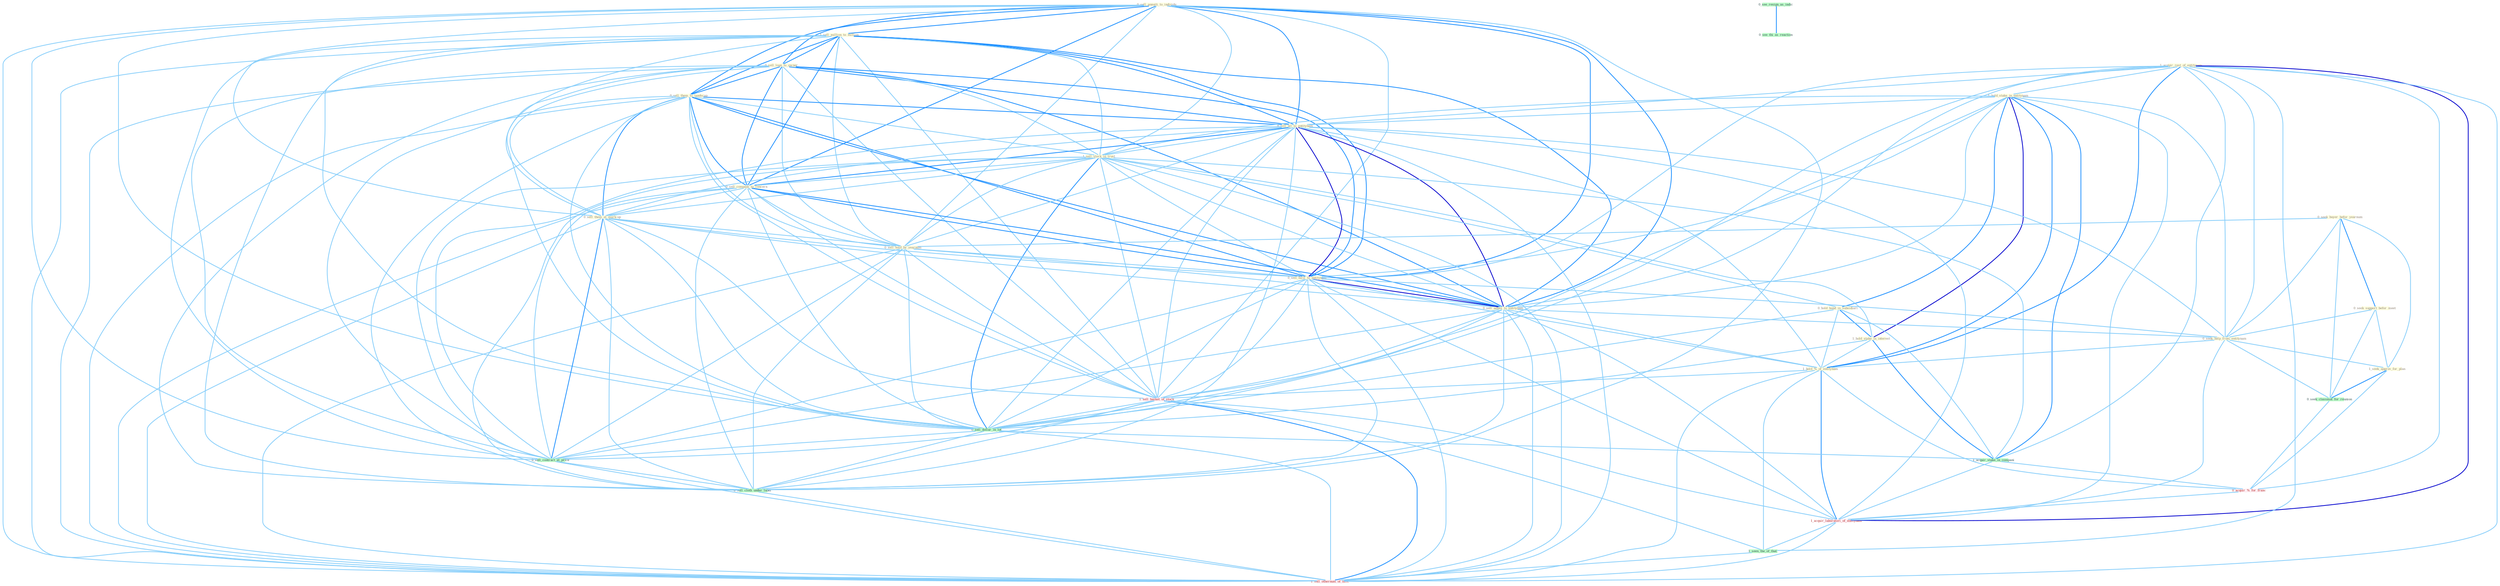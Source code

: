 Graph G{ 
    node
    [shape=polygon,style=filled,width=.5,height=.06,color="#BDFCC9",fixedsize=true,fontsize=4,
    fontcolor="#2f4f4f"];
    {node
    [color="#ffffe0", fontcolor="#8b7d6b"] "0_sell_annuiti_to_individu " "1_sell_million_to_million " "0_sell_loan_to_owner " "1_acquir_rest_of_entitynam " "0_sell_them_to_landscap " "1_hold_stake_in_entitynam " "0_sell_all_to_entitynam " "1_sell_stock_in_trust " "0_sell_compani_to_concern " "0_sell_them_at_mark-up " "0_seek_buyer_befor_yearnum " "0_hold_bond_in_subsidiari " "0_seek_support_befor_meet " "0_sell_hold_by_yearnum " "0_sell_facil_to_entitynam " "0_sell_adhes_to_entitynam " "0_seek_help_from_entitynam " "1_seek_approv_for_plan " "1_hold_stake_in_interest " "1_hold_%_of_entitynam "}
{node [color="#fff0f5", fontcolor="#b22222"] "1_sell_basket_of_stock " "0_acquir_%_for_franc " "1_acquir_laboratori_of_entitynam " "1_sell_othernum_of_offic "}
edge [color="#B0E2FF"];

	"0_sell_annuiti_to_individu " -- "1_sell_million_to_million " [w="2", color="#1e90ff" , len=0.8];
	"0_sell_annuiti_to_individu " -- "0_sell_loan_to_owner " [w="2", color="#1e90ff" , len=0.8];
	"0_sell_annuiti_to_individu " -- "0_sell_them_to_landscap " [w="2", color="#1e90ff" , len=0.8];
	"0_sell_annuiti_to_individu " -- "0_sell_all_to_entitynam " [w="2", color="#1e90ff" , len=0.8];
	"0_sell_annuiti_to_individu " -- "1_sell_stock_in_trust " [w="1", color="#87cefa" ];
	"0_sell_annuiti_to_individu " -- "0_sell_compani_to_concern " [w="2", color="#1e90ff" , len=0.8];
	"0_sell_annuiti_to_individu " -- "0_sell_them_at_mark-up " [w="1", color="#87cefa" ];
	"0_sell_annuiti_to_individu " -- "0_sell_hold_by_yearnum " [w="1", color="#87cefa" ];
	"0_sell_annuiti_to_individu " -- "0_sell_facil_to_entitynam " [w="2", color="#1e90ff" , len=0.8];
	"0_sell_annuiti_to_individu " -- "0_sell_adhes_to_entitynam " [w="2", color="#1e90ff" , len=0.8];
	"0_sell_annuiti_to_individu " -- "1_sell_basket_of_stock " [w="1", color="#87cefa" ];
	"0_sell_annuiti_to_individu " -- "0_sell_dollar_in_lot " [w="1", color="#87cefa" ];
	"0_sell_annuiti_to_individu " -- "0_sell_contract_at_price " [w="1", color="#87cefa" ];
	"0_sell_annuiti_to_individu " -- "0_sell_cloth_under_label " [w="1", color="#87cefa" ];
	"0_sell_annuiti_to_individu " -- "1_sell_othernum_of_offic " [w="1", color="#87cefa" ];
	"1_sell_million_to_million " -- "0_sell_loan_to_owner " [w="2", color="#1e90ff" , len=0.8];
	"1_sell_million_to_million " -- "0_sell_them_to_landscap " [w="2", color="#1e90ff" , len=0.8];
	"1_sell_million_to_million " -- "0_sell_all_to_entitynam " [w="2", color="#1e90ff" , len=0.8];
	"1_sell_million_to_million " -- "1_sell_stock_in_trust " [w="1", color="#87cefa" ];
	"1_sell_million_to_million " -- "0_sell_compani_to_concern " [w="2", color="#1e90ff" , len=0.8];
	"1_sell_million_to_million " -- "0_sell_them_at_mark-up " [w="1", color="#87cefa" ];
	"1_sell_million_to_million " -- "0_sell_hold_by_yearnum " [w="1", color="#87cefa" ];
	"1_sell_million_to_million " -- "0_sell_facil_to_entitynam " [w="2", color="#1e90ff" , len=0.8];
	"1_sell_million_to_million " -- "0_sell_adhes_to_entitynam " [w="2", color="#1e90ff" , len=0.8];
	"1_sell_million_to_million " -- "1_sell_basket_of_stock " [w="1", color="#87cefa" ];
	"1_sell_million_to_million " -- "0_sell_dollar_in_lot " [w="1", color="#87cefa" ];
	"1_sell_million_to_million " -- "0_sell_contract_at_price " [w="1", color="#87cefa" ];
	"1_sell_million_to_million " -- "0_sell_cloth_under_label " [w="1", color="#87cefa" ];
	"1_sell_million_to_million " -- "1_sell_othernum_of_offic " [w="1", color="#87cefa" ];
	"0_sell_loan_to_owner " -- "0_sell_them_to_landscap " [w="2", color="#1e90ff" , len=0.8];
	"0_sell_loan_to_owner " -- "0_sell_all_to_entitynam " [w="2", color="#1e90ff" , len=0.8];
	"0_sell_loan_to_owner " -- "1_sell_stock_in_trust " [w="1", color="#87cefa" ];
	"0_sell_loan_to_owner " -- "0_sell_compani_to_concern " [w="2", color="#1e90ff" , len=0.8];
	"0_sell_loan_to_owner " -- "0_sell_them_at_mark-up " [w="1", color="#87cefa" ];
	"0_sell_loan_to_owner " -- "0_sell_hold_by_yearnum " [w="1", color="#87cefa" ];
	"0_sell_loan_to_owner " -- "0_sell_facil_to_entitynam " [w="2", color="#1e90ff" , len=0.8];
	"0_sell_loan_to_owner " -- "0_sell_adhes_to_entitynam " [w="2", color="#1e90ff" , len=0.8];
	"0_sell_loan_to_owner " -- "1_sell_basket_of_stock " [w="1", color="#87cefa" ];
	"0_sell_loan_to_owner " -- "0_sell_dollar_in_lot " [w="1", color="#87cefa" ];
	"0_sell_loan_to_owner " -- "0_sell_contract_at_price " [w="1", color="#87cefa" ];
	"0_sell_loan_to_owner " -- "0_sell_cloth_under_label " [w="1", color="#87cefa" ];
	"0_sell_loan_to_owner " -- "1_sell_othernum_of_offic " [w="1", color="#87cefa" ];
	"1_acquir_rest_of_entitynam " -- "1_hold_stake_in_entitynam " [w="1", color="#87cefa" ];
	"1_acquir_rest_of_entitynam " -- "0_sell_all_to_entitynam " [w="1", color="#87cefa" ];
	"1_acquir_rest_of_entitynam " -- "0_sell_facil_to_entitynam " [w="1", color="#87cefa" ];
	"1_acquir_rest_of_entitynam " -- "0_sell_adhes_to_entitynam " [w="1", color="#87cefa" ];
	"1_acquir_rest_of_entitynam " -- "0_seek_help_from_entitynam " [w="1", color="#87cefa" ];
	"1_acquir_rest_of_entitynam " -- "1_hold_%_of_entitynam " [w="2", color="#1e90ff" , len=0.8];
	"1_acquir_rest_of_entitynam " -- "1_sell_basket_of_stock " [w="1", color="#87cefa" ];
	"1_acquir_rest_of_entitynam " -- "1_acquir_stake_in_compani " [w="1", color="#87cefa" ];
	"1_acquir_rest_of_entitynam " -- "0_acquir_%_for_franc " [w="1", color="#87cefa" ];
	"1_acquir_rest_of_entitynam " -- "1_acquir_laboratori_of_entitynam " [w="3", color="#0000cd" , len=0.6];
	"1_acquir_rest_of_entitynam " -- "1_seen_the_of_that " [w="1", color="#87cefa" ];
	"1_acquir_rest_of_entitynam " -- "1_sell_othernum_of_offic " [w="1", color="#87cefa" ];
	"0_sell_them_to_landscap " -- "0_sell_all_to_entitynam " [w="2", color="#1e90ff" , len=0.8];
	"0_sell_them_to_landscap " -- "1_sell_stock_in_trust " [w="1", color="#87cefa" ];
	"0_sell_them_to_landscap " -- "0_sell_compani_to_concern " [w="2", color="#1e90ff" , len=0.8];
	"0_sell_them_to_landscap " -- "0_sell_them_at_mark-up " [w="2", color="#1e90ff" , len=0.8];
	"0_sell_them_to_landscap " -- "0_sell_hold_by_yearnum " [w="1", color="#87cefa" ];
	"0_sell_them_to_landscap " -- "0_sell_facil_to_entitynam " [w="2", color="#1e90ff" , len=0.8];
	"0_sell_them_to_landscap " -- "0_sell_adhes_to_entitynam " [w="2", color="#1e90ff" , len=0.8];
	"0_sell_them_to_landscap " -- "1_sell_basket_of_stock " [w="1", color="#87cefa" ];
	"0_sell_them_to_landscap " -- "0_sell_dollar_in_lot " [w="1", color="#87cefa" ];
	"0_sell_them_to_landscap " -- "0_sell_contract_at_price " [w="1", color="#87cefa" ];
	"0_sell_them_to_landscap " -- "0_sell_cloth_under_label " [w="1", color="#87cefa" ];
	"0_sell_them_to_landscap " -- "1_sell_othernum_of_offic " [w="1", color="#87cefa" ];
	"1_hold_stake_in_entitynam " -- "0_sell_all_to_entitynam " [w="1", color="#87cefa" ];
	"1_hold_stake_in_entitynam " -- "1_sell_stock_in_trust " [w="1", color="#87cefa" ];
	"1_hold_stake_in_entitynam " -- "0_hold_bond_in_subsidiari " [w="2", color="#1e90ff" , len=0.8];
	"1_hold_stake_in_entitynam " -- "0_sell_facil_to_entitynam " [w="1", color="#87cefa" ];
	"1_hold_stake_in_entitynam " -- "0_sell_adhes_to_entitynam " [w="1", color="#87cefa" ];
	"1_hold_stake_in_entitynam " -- "0_seek_help_from_entitynam " [w="1", color="#87cefa" ];
	"1_hold_stake_in_entitynam " -- "1_hold_stake_in_interest " [w="3", color="#0000cd" , len=0.6];
	"1_hold_stake_in_entitynam " -- "1_hold_%_of_entitynam " [w="2", color="#1e90ff" , len=0.8];
	"1_hold_stake_in_entitynam " -- "0_sell_dollar_in_lot " [w="1", color="#87cefa" ];
	"1_hold_stake_in_entitynam " -- "1_acquir_stake_in_compani " [w="2", color="#1e90ff" , len=0.8];
	"1_hold_stake_in_entitynam " -- "1_acquir_laboratori_of_entitynam " [w="1", color="#87cefa" ];
	"0_sell_all_to_entitynam " -- "1_sell_stock_in_trust " [w="1", color="#87cefa" ];
	"0_sell_all_to_entitynam " -- "0_sell_compani_to_concern " [w="2", color="#1e90ff" , len=0.8];
	"0_sell_all_to_entitynam " -- "0_sell_them_at_mark-up " [w="1", color="#87cefa" ];
	"0_sell_all_to_entitynam " -- "0_sell_hold_by_yearnum " [w="1", color="#87cefa" ];
	"0_sell_all_to_entitynam " -- "0_sell_facil_to_entitynam " [w="3", color="#0000cd" , len=0.6];
	"0_sell_all_to_entitynam " -- "0_sell_adhes_to_entitynam " [w="3", color="#0000cd" , len=0.6];
	"0_sell_all_to_entitynam " -- "0_seek_help_from_entitynam " [w="1", color="#87cefa" ];
	"0_sell_all_to_entitynam " -- "1_hold_%_of_entitynam " [w="1", color="#87cefa" ];
	"0_sell_all_to_entitynam " -- "1_sell_basket_of_stock " [w="1", color="#87cefa" ];
	"0_sell_all_to_entitynam " -- "0_sell_dollar_in_lot " [w="1", color="#87cefa" ];
	"0_sell_all_to_entitynam " -- "0_sell_contract_at_price " [w="1", color="#87cefa" ];
	"0_sell_all_to_entitynam " -- "1_acquir_laboratori_of_entitynam " [w="1", color="#87cefa" ];
	"0_sell_all_to_entitynam " -- "0_sell_cloth_under_label " [w="1", color="#87cefa" ];
	"0_sell_all_to_entitynam " -- "1_sell_othernum_of_offic " [w="1", color="#87cefa" ];
	"1_sell_stock_in_trust " -- "0_sell_compani_to_concern " [w="1", color="#87cefa" ];
	"1_sell_stock_in_trust " -- "0_sell_them_at_mark-up " [w="1", color="#87cefa" ];
	"1_sell_stock_in_trust " -- "0_hold_bond_in_subsidiari " [w="1", color="#87cefa" ];
	"1_sell_stock_in_trust " -- "0_sell_hold_by_yearnum " [w="1", color="#87cefa" ];
	"1_sell_stock_in_trust " -- "0_sell_facil_to_entitynam " [w="1", color="#87cefa" ];
	"1_sell_stock_in_trust " -- "0_sell_adhes_to_entitynam " [w="1", color="#87cefa" ];
	"1_sell_stock_in_trust " -- "1_hold_stake_in_interest " [w="1", color="#87cefa" ];
	"1_sell_stock_in_trust " -- "1_sell_basket_of_stock " [w="1", color="#87cefa" ];
	"1_sell_stock_in_trust " -- "0_sell_dollar_in_lot " [w="2", color="#1e90ff" , len=0.8];
	"1_sell_stock_in_trust " -- "1_acquir_stake_in_compani " [w="1", color="#87cefa" ];
	"1_sell_stock_in_trust " -- "0_sell_contract_at_price " [w="1", color="#87cefa" ];
	"1_sell_stock_in_trust " -- "0_sell_cloth_under_label " [w="1", color="#87cefa" ];
	"1_sell_stock_in_trust " -- "1_sell_othernum_of_offic " [w="1", color="#87cefa" ];
	"0_sell_compani_to_concern " -- "0_sell_them_at_mark-up " [w="1", color="#87cefa" ];
	"0_sell_compani_to_concern " -- "0_sell_hold_by_yearnum " [w="1", color="#87cefa" ];
	"0_sell_compani_to_concern " -- "0_sell_facil_to_entitynam " [w="2", color="#1e90ff" , len=0.8];
	"0_sell_compani_to_concern " -- "0_sell_adhes_to_entitynam " [w="2", color="#1e90ff" , len=0.8];
	"0_sell_compani_to_concern " -- "1_sell_basket_of_stock " [w="1", color="#87cefa" ];
	"0_sell_compani_to_concern " -- "0_sell_dollar_in_lot " [w="1", color="#87cefa" ];
	"0_sell_compani_to_concern " -- "0_sell_contract_at_price " [w="1", color="#87cefa" ];
	"0_sell_compani_to_concern " -- "0_sell_cloth_under_label " [w="1", color="#87cefa" ];
	"0_sell_compani_to_concern " -- "1_sell_othernum_of_offic " [w="1", color="#87cefa" ];
	"0_sell_them_at_mark-up " -- "0_sell_hold_by_yearnum " [w="1", color="#87cefa" ];
	"0_sell_them_at_mark-up " -- "0_sell_facil_to_entitynam " [w="1", color="#87cefa" ];
	"0_sell_them_at_mark-up " -- "0_sell_adhes_to_entitynam " [w="1", color="#87cefa" ];
	"0_sell_them_at_mark-up " -- "1_sell_basket_of_stock " [w="1", color="#87cefa" ];
	"0_sell_them_at_mark-up " -- "0_sell_dollar_in_lot " [w="1", color="#87cefa" ];
	"0_sell_them_at_mark-up " -- "0_sell_contract_at_price " [w="2", color="#1e90ff" , len=0.8];
	"0_sell_them_at_mark-up " -- "0_sell_cloth_under_label " [w="1", color="#87cefa" ];
	"0_sell_them_at_mark-up " -- "1_sell_othernum_of_offic " [w="1", color="#87cefa" ];
	"0_seek_buyer_befor_yearnum " -- "0_seek_support_befor_meet " [w="2", color="#1e90ff" , len=0.8];
	"0_seek_buyer_befor_yearnum " -- "0_sell_hold_by_yearnum " [w="1", color="#87cefa" ];
	"0_seek_buyer_befor_yearnum " -- "0_seek_help_from_entitynam " [w="1", color="#87cefa" ];
	"0_seek_buyer_befor_yearnum " -- "1_seek_approv_for_plan " [w="1", color="#87cefa" ];
	"0_seek_buyer_befor_yearnum " -- "0_seek_classmat_for_reunion " [w="1", color="#87cefa" ];
	"0_hold_bond_in_subsidiari " -- "1_hold_stake_in_interest " [w="2", color="#1e90ff" , len=0.8];
	"0_hold_bond_in_subsidiari " -- "1_hold_%_of_entitynam " [w="1", color="#87cefa" ];
	"0_hold_bond_in_subsidiari " -- "0_sell_dollar_in_lot " [w="1", color="#87cefa" ];
	"0_hold_bond_in_subsidiari " -- "1_acquir_stake_in_compani " [w="1", color="#87cefa" ];
	"0_seek_support_befor_meet " -- "0_seek_help_from_entitynam " [w="1", color="#87cefa" ];
	"0_seek_support_befor_meet " -- "1_seek_approv_for_plan " [w="1", color="#87cefa" ];
	"0_seek_support_befor_meet " -- "0_seek_classmat_for_reunion " [w="1", color="#87cefa" ];
	"0_sell_hold_by_yearnum " -- "0_sell_facil_to_entitynam " [w="1", color="#87cefa" ];
	"0_sell_hold_by_yearnum " -- "0_sell_adhes_to_entitynam " [w="1", color="#87cefa" ];
	"0_sell_hold_by_yearnum " -- "1_sell_basket_of_stock " [w="1", color="#87cefa" ];
	"0_sell_hold_by_yearnum " -- "0_sell_dollar_in_lot " [w="1", color="#87cefa" ];
	"0_sell_hold_by_yearnum " -- "0_sell_contract_at_price " [w="1", color="#87cefa" ];
	"0_sell_hold_by_yearnum " -- "0_sell_cloth_under_label " [w="1", color="#87cefa" ];
	"0_sell_hold_by_yearnum " -- "1_sell_othernum_of_offic " [w="1", color="#87cefa" ];
	"0_sell_facil_to_entitynam " -- "0_sell_adhes_to_entitynam " [w="3", color="#0000cd" , len=0.6];
	"0_sell_facil_to_entitynam " -- "0_seek_help_from_entitynam " [w="1", color="#87cefa" ];
	"0_sell_facil_to_entitynam " -- "1_hold_%_of_entitynam " [w="1", color="#87cefa" ];
	"0_sell_facil_to_entitynam " -- "1_sell_basket_of_stock " [w="1", color="#87cefa" ];
	"0_sell_facil_to_entitynam " -- "0_sell_dollar_in_lot " [w="1", color="#87cefa" ];
	"0_sell_facil_to_entitynam " -- "0_sell_contract_at_price " [w="1", color="#87cefa" ];
	"0_sell_facil_to_entitynam " -- "1_acquir_laboratori_of_entitynam " [w="1", color="#87cefa" ];
	"0_sell_facil_to_entitynam " -- "0_sell_cloth_under_label " [w="1", color="#87cefa" ];
	"0_sell_facil_to_entitynam " -- "1_sell_othernum_of_offic " [w="1", color="#87cefa" ];
	"0_sell_adhes_to_entitynam " -- "0_seek_help_from_entitynam " [w="1", color="#87cefa" ];
	"0_sell_adhes_to_entitynam " -- "1_hold_%_of_entitynam " [w="1", color="#87cefa" ];
	"0_sell_adhes_to_entitynam " -- "1_sell_basket_of_stock " [w="1", color="#87cefa" ];
	"0_sell_adhes_to_entitynam " -- "0_sell_dollar_in_lot " [w="1", color="#87cefa" ];
	"0_sell_adhes_to_entitynam " -- "0_sell_contract_at_price " [w="1", color="#87cefa" ];
	"0_sell_adhes_to_entitynam " -- "1_acquir_laboratori_of_entitynam " [w="1", color="#87cefa" ];
	"0_sell_adhes_to_entitynam " -- "0_sell_cloth_under_label " [w="1", color="#87cefa" ];
	"0_sell_adhes_to_entitynam " -- "1_sell_othernum_of_offic " [w="1", color="#87cefa" ];
	"0_seek_help_from_entitynam " -- "1_seek_approv_for_plan " [w="1", color="#87cefa" ];
	"0_seek_help_from_entitynam " -- "1_hold_%_of_entitynam " [w="1", color="#87cefa" ];
	"0_seek_help_from_entitynam " -- "0_seek_classmat_for_reunion " [w="1", color="#87cefa" ];
	"0_seek_help_from_entitynam " -- "1_acquir_laboratori_of_entitynam " [w="1", color="#87cefa" ];
	"1_seek_approv_for_plan " -- "0_seek_classmat_for_reunion " [w="2", color="#1e90ff" , len=0.8];
	"1_seek_approv_for_plan " -- "0_acquir_%_for_franc " [w="1", color="#87cefa" ];
	"1_hold_stake_in_interest " -- "1_hold_%_of_entitynam " [w="1", color="#87cefa" ];
	"1_hold_stake_in_interest " -- "0_sell_dollar_in_lot " [w="1", color="#87cefa" ];
	"1_hold_stake_in_interest " -- "1_acquir_stake_in_compani " [w="2", color="#1e90ff" , len=0.8];
	"1_hold_%_of_entitynam " -- "1_sell_basket_of_stock " [w="1", color="#87cefa" ];
	"1_hold_%_of_entitynam " -- "0_acquir_%_for_franc " [w="1", color="#87cefa" ];
	"1_hold_%_of_entitynam " -- "1_acquir_laboratori_of_entitynam " [w="2", color="#1e90ff" , len=0.8];
	"1_hold_%_of_entitynam " -- "1_seen_the_of_that " [w="1", color="#87cefa" ];
	"1_hold_%_of_entitynam " -- "1_sell_othernum_of_offic " [w="1", color="#87cefa" ];
	"0_seek_classmat_for_reunion " -- "0_acquir_%_for_franc " [w="1", color="#87cefa" ];
	"1_sell_basket_of_stock " -- "0_sell_dollar_in_lot " [w="1", color="#87cefa" ];
	"1_sell_basket_of_stock " -- "0_sell_contract_at_price " [w="1", color="#87cefa" ];
	"1_sell_basket_of_stock " -- "1_acquir_laboratori_of_entitynam " [w="1", color="#87cefa" ];
	"1_sell_basket_of_stock " -- "0_sell_cloth_under_label " [w="1", color="#87cefa" ];
	"1_sell_basket_of_stock " -- "1_seen_the_of_that " [w="1", color="#87cefa" ];
	"1_sell_basket_of_stock " -- "1_sell_othernum_of_offic " [w="2", color="#1e90ff" , len=0.8];
	"0_sell_dollar_in_lot " -- "1_acquir_stake_in_compani " [w="1", color="#87cefa" ];
	"0_sell_dollar_in_lot " -- "0_sell_contract_at_price " [w="1", color="#87cefa" ];
	"0_sell_dollar_in_lot " -- "0_sell_cloth_under_label " [w="1", color="#87cefa" ];
	"0_sell_dollar_in_lot " -- "1_sell_othernum_of_offic " [w="1", color="#87cefa" ];
	"0_see_resign_as_indic " -- "0_see_thi_as_reaction " [w="2", color="#1e90ff" , len=0.8];
	"1_acquir_stake_in_compani " -- "0_acquir_%_for_franc " [w="1", color="#87cefa" ];
	"1_acquir_stake_in_compani " -- "1_acquir_laboratori_of_entitynam " [w="1", color="#87cefa" ];
	"0_acquir_%_for_franc " -- "1_acquir_laboratori_of_entitynam " [w="1", color="#87cefa" ];
	"0_sell_contract_at_price " -- "0_sell_cloth_under_label " [w="1", color="#87cefa" ];
	"0_sell_contract_at_price " -- "1_sell_othernum_of_offic " [w="1", color="#87cefa" ];
	"1_acquir_laboratori_of_entitynam " -- "1_seen_the_of_that " [w="1", color="#87cefa" ];
	"1_acquir_laboratori_of_entitynam " -- "1_sell_othernum_of_offic " [w="1", color="#87cefa" ];
	"0_sell_cloth_under_label " -- "1_sell_othernum_of_offic " [w="1", color="#87cefa" ];
	"1_seen_the_of_that " -- "1_sell_othernum_of_offic " [w="1", color="#87cefa" ];
}